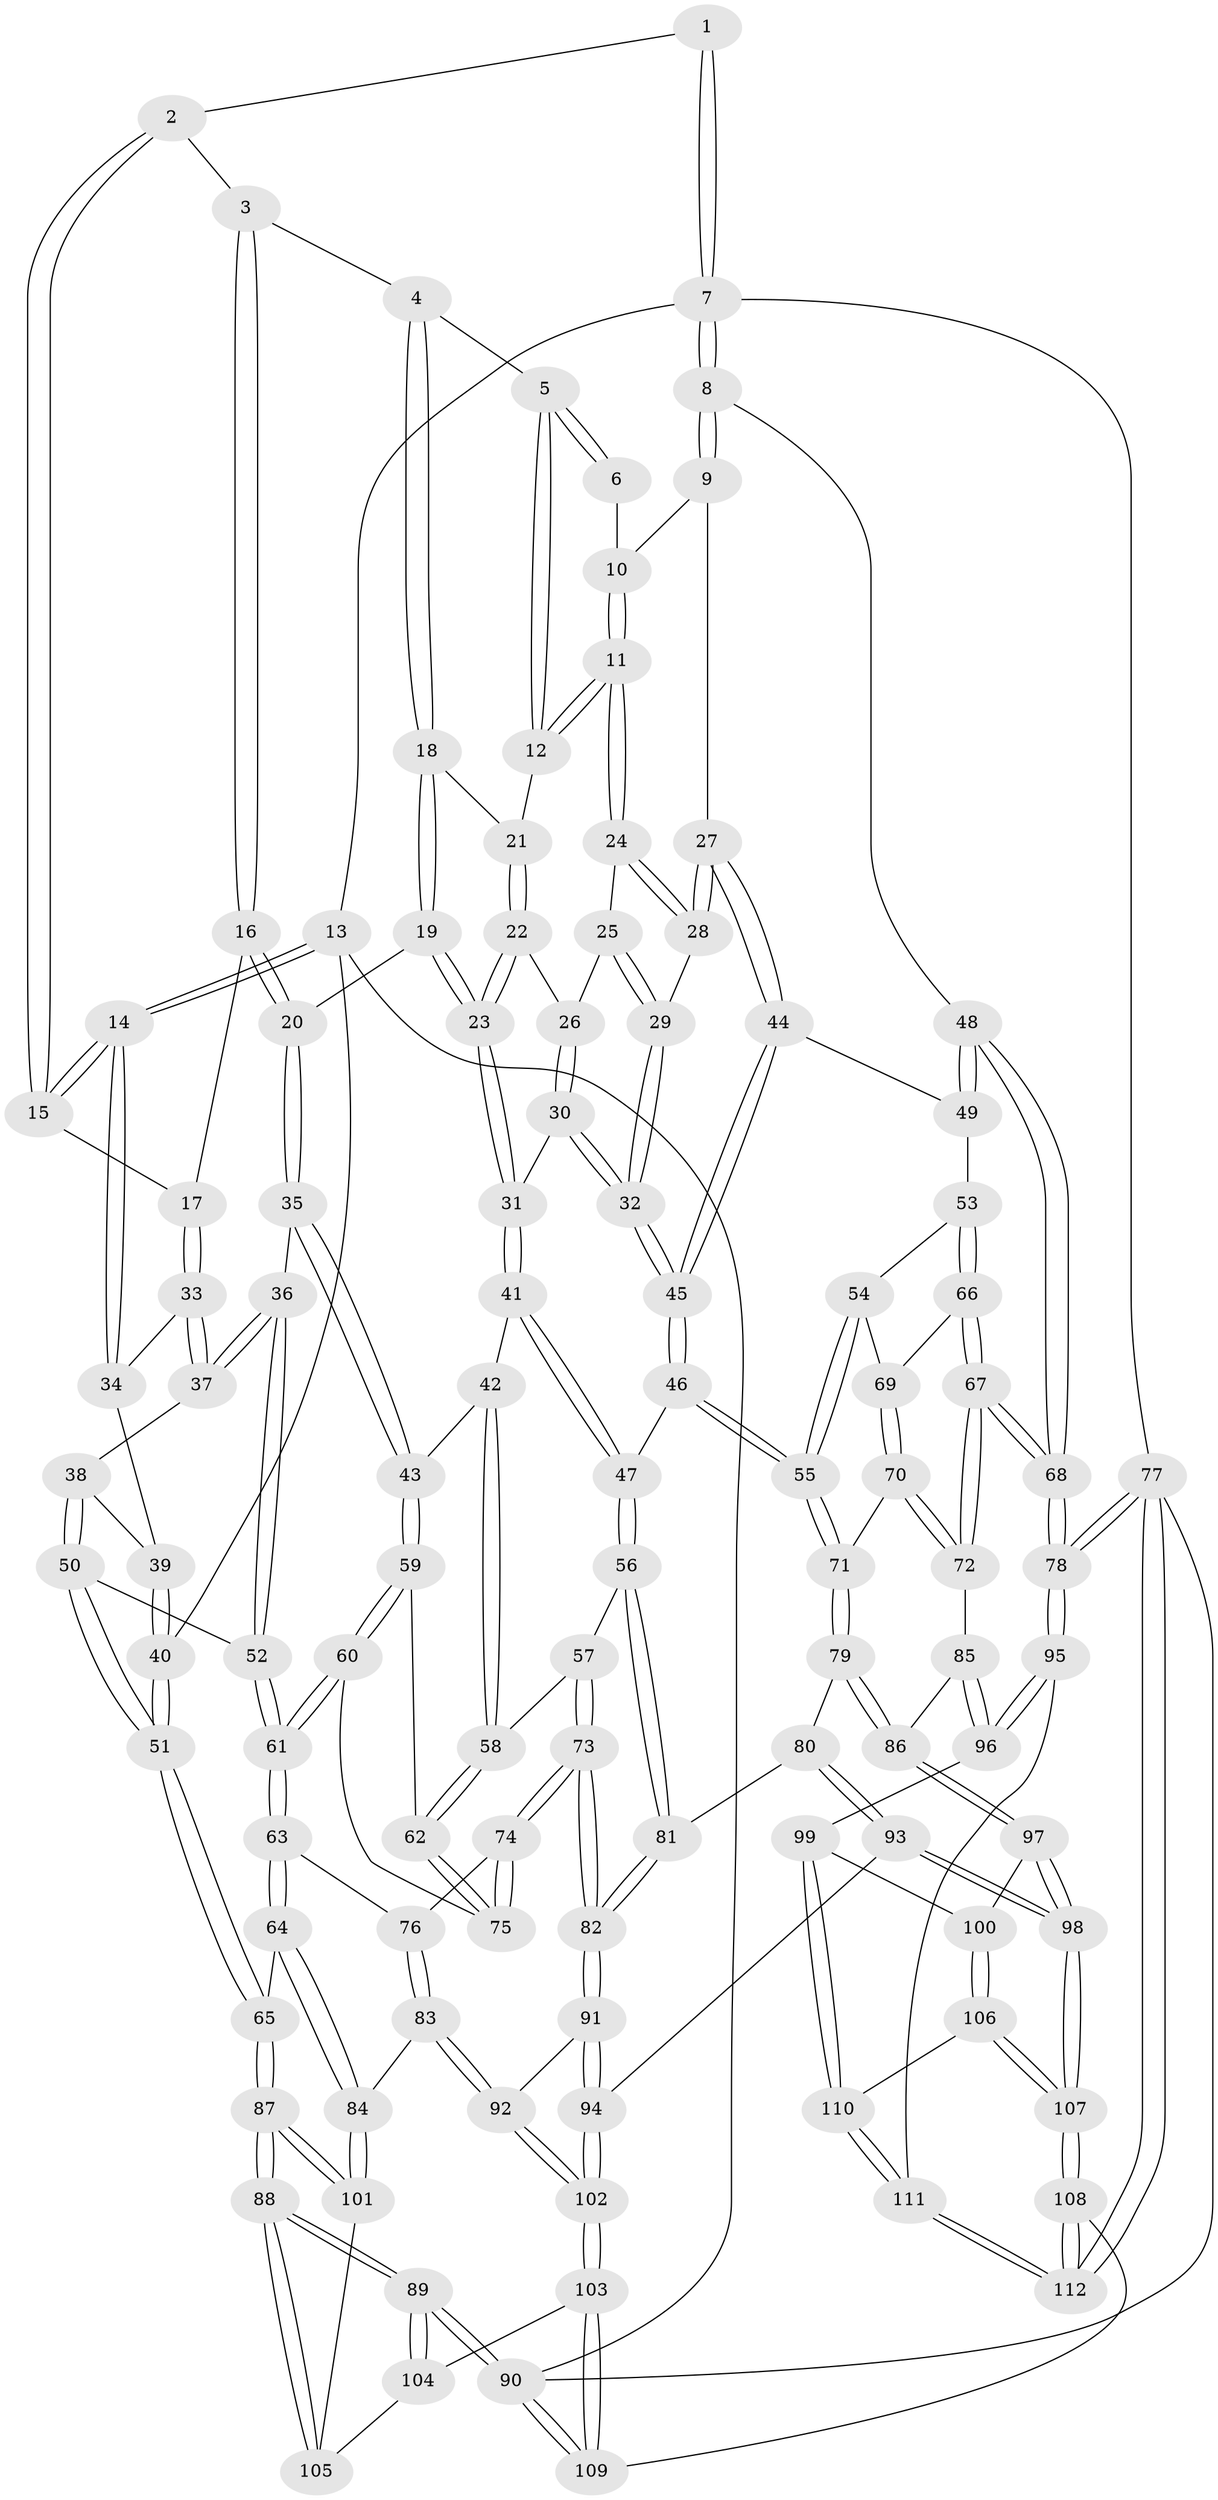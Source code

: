 // Generated by graph-tools (version 1.1) at 2025/38/03/09/25 02:38:51]
// undirected, 112 vertices, 277 edges
graph export_dot {
graph [start="1"]
  node [color=gray90,style=filled];
  1 [pos="+0.765772495827393+0"];
  2 [pos="+0.4291862616077894+0"];
  3 [pos="+0.43593546022311525+0"];
  4 [pos="+0.5261084165516726+0.10936477511821519"];
  5 [pos="+0.7454614441591393+0.08168605165144939"];
  6 [pos="+0.7575397681217332+0.04084721054215847"];
  7 [pos="+1+0"];
  8 [pos="+1+0"];
  9 [pos="+0.9988837606027764+0.14507270482654236"];
  10 [pos="+0.8749261412935264+0.12654420499875785"];
  11 [pos="+0.7496261812463162+0.1983868053522243"];
  12 [pos="+0.7376084832506051+0.16213079683225087"];
  13 [pos="+0+0"];
  14 [pos="+0+0"];
  15 [pos="+0+0"];
  16 [pos="+0.3114272719713157+0.21888018887465663"];
  17 [pos="+0.2531675172931592+0.2145408759249151"];
  18 [pos="+0.5267997152400375+0.11109420997764427"];
  19 [pos="+0.46649820096210276+0.2876082741528919"];
  20 [pos="+0.3383524432343955+0.2659676774976963"];
  21 [pos="+0.5582884305245894+0.1382308477573924"];
  22 [pos="+0.6093697997524615+0.24265205654768918"];
  23 [pos="+0.47895801970745444+0.3017011808936417"];
  24 [pos="+0.7507607028708441+0.20813238116601535"];
  25 [pos="+0.6380786043984076+0.25064311795964683"];
  26 [pos="+0.6216835796185325+0.25127603032316514"];
  27 [pos="+0.849173535817561+0.290716174277464"];
  28 [pos="+0.7763273017666402+0.24173777739879748"];
  29 [pos="+0.6866083682579761+0.3392880451773878"];
  30 [pos="+0.6012875225868709+0.34185681096888904"];
  31 [pos="+0.48703371537154844+0.3216041806989361"];
  32 [pos="+0.6591429371336871+0.42333749964309814"];
  33 [pos="+0.16227448201124361+0.2697620361829479"];
  34 [pos="+0.06818168360743669+0.21660667851632948"];
  35 [pos="+0.3086594446249721+0.38026480779927574"];
  36 [pos="+0.2353761855157026+0.3882336737926207"];
  37 [pos="+0.16146201597662999+0.28294462452309377"];
  38 [pos="+0.10887072047836638+0.3603466353000563"];
  39 [pos="+0.044325925055277604+0.3284204461111423"];
  40 [pos="+0+0.4395945558855465"];
  41 [pos="+0.478475425695698+0.3991417586592401"];
  42 [pos="+0.4572409095310622+0.4075745182903809"];
  43 [pos="+0.32693251257188727+0.40924829085019504"];
  44 [pos="+0.8560768504290932+0.32723022450388994"];
  45 [pos="+0.6626837247699469+0.43982558549979994"];
  46 [pos="+0.6510646115535653+0.49170773202438567"];
  47 [pos="+0.5675972226878917+0.49168883996575014"];
  48 [pos="+1+0.35120703027635114"];
  49 [pos="+0.8637595758230296+0.33799250045336865"];
  50 [pos="+0.11548528604733908+0.4090388524256243"];
  51 [pos="+0+0.517644362160545"];
  52 [pos="+0.16604557981562026+0.44422620258400736"];
  53 [pos="+0.884940516696317+0.44223991340073165"];
  54 [pos="+0.7935456886072995+0.4903303587316901"];
  55 [pos="+0.6556795766510011+0.49762821573584815"];
  56 [pos="+0.48788668642921357+0.5549389503541962"];
  57 [pos="+0.44090239082551796+0.5371636283691836"];
  58 [pos="+0.40602237568531635+0.5211096794747025"];
  59 [pos="+0.32700635908217274+0.41194968158851986"];
  60 [pos="+0.18530600236400543+0.5237571775466587"];
  61 [pos="+0.173186528067997+0.5252465069691518"];
  62 [pos="+0.3423525252943492+0.5183477864588611"];
  63 [pos="+0.15390787274115933+0.5603749687081659"];
  64 [pos="+0+0.5886317962009323"];
  65 [pos="+0+0.5661546497208394"];
  66 [pos="+0.9357566108176061+0.489052348374688"];
  67 [pos="+1+0.5788544378536185"];
  68 [pos="+1+0.5857028010461898"];
  69 [pos="+0.8230094089041923+0.5582698880338203"];
  70 [pos="+0.8221703324565928+0.5918298883999179"];
  71 [pos="+0.674470789775953+0.5804062044630831"];
  72 [pos="+0.8930598133707772+0.6594046331954686"];
  73 [pos="+0.3411961173437587+0.6849837638268336"];
  74 [pos="+0.32343225684829463+0.6543775856099415"];
  75 [pos="+0.33842058760271915+0.5234546702457918"];
  76 [pos="+0.18946053822098677+0.6130272116070515"];
  77 [pos="+1+1"];
  78 [pos="+1+1"];
  79 [pos="+0.6658592875533745+0.6850799028387271"];
  80 [pos="+0.48688975608757934+0.6784729041007787"];
  81 [pos="+0.4755968626729316+0.6698626382113559"];
  82 [pos="+0.3436979566046979+0.6896878267029953"];
  83 [pos="+0.1547913830129585+0.7523232384513299"];
  84 [pos="+0.14704631307964972+0.7573908520942423"];
  85 [pos="+0.8789573775233219+0.6771111651276653"];
  86 [pos="+0.6778473133272906+0.7068276286483652"];
  87 [pos="+0+0.6883072844310688"];
  88 [pos="+0+0.8351673720928006"];
  89 [pos="+0+0.9984548101488419"];
  90 [pos="+0+1"];
  91 [pos="+0.33696018309997133+0.7085767007287164"];
  92 [pos="+0.30455818092883663+0.7545168054695088"];
  93 [pos="+0.4986003459917173+0.8224927898476917"];
  94 [pos="+0.46605720353495517+0.8380819911234862"];
  95 [pos="+0.9154035438073789+0.8782865221549752"];
  96 [pos="+0.8761973376642087+0.8443960285075114"];
  97 [pos="+0.6781943673167276+0.7495713207912624"];
  98 [pos="+0.5932515876449878+0.851482854030483"];
  99 [pos="+0.8104682720562452+0.8420236336693295"];
  100 [pos="+0.6942541802592095+0.7639967467829347"];
  101 [pos="+0.1409132003091695+0.7679182098812082"];
  102 [pos="+0.3185526900461436+1"];
  103 [pos="+0.2900404890057416+1"];
  104 [pos="+0.13838489158902326+0.8492798189675388"];
  105 [pos="+0.13468590657357038+0.7951172456587555"];
  106 [pos="+0.7199246595762135+0.9323815578046529"];
  107 [pos="+0.6112301612285109+0.9593431525992887"];
  108 [pos="+0.5292606589409837+1"];
  109 [pos="+0.2906581933387719+1"];
  110 [pos="+0.7366036528376472+0.9325984851132343"];
  111 [pos="+0.7942389914227274+0.9997298005512814"];
  112 [pos="+0.7924232678243285+1"];
  1 -- 2;
  1 -- 7;
  1 -- 7;
  2 -- 3;
  2 -- 15;
  2 -- 15;
  3 -- 4;
  3 -- 16;
  3 -- 16;
  4 -- 5;
  4 -- 18;
  4 -- 18;
  5 -- 6;
  5 -- 6;
  5 -- 12;
  5 -- 12;
  6 -- 10;
  7 -- 8;
  7 -- 8;
  7 -- 13;
  7 -- 77;
  8 -- 9;
  8 -- 9;
  8 -- 48;
  9 -- 10;
  9 -- 27;
  10 -- 11;
  10 -- 11;
  11 -- 12;
  11 -- 12;
  11 -- 24;
  11 -- 24;
  12 -- 21;
  13 -- 14;
  13 -- 14;
  13 -- 40;
  13 -- 90;
  14 -- 15;
  14 -- 15;
  14 -- 34;
  14 -- 34;
  15 -- 17;
  16 -- 17;
  16 -- 20;
  16 -- 20;
  17 -- 33;
  17 -- 33;
  18 -- 19;
  18 -- 19;
  18 -- 21;
  19 -- 20;
  19 -- 23;
  19 -- 23;
  20 -- 35;
  20 -- 35;
  21 -- 22;
  21 -- 22;
  22 -- 23;
  22 -- 23;
  22 -- 26;
  23 -- 31;
  23 -- 31;
  24 -- 25;
  24 -- 28;
  24 -- 28;
  25 -- 26;
  25 -- 29;
  25 -- 29;
  26 -- 30;
  26 -- 30;
  27 -- 28;
  27 -- 28;
  27 -- 44;
  27 -- 44;
  28 -- 29;
  29 -- 32;
  29 -- 32;
  30 -- 31;
  30 -- 32;
  30 -- 32;
  31 -- 41;
  31 -- 41;
  32 -- 45;
  32 -- 45;
  33 -- 34;
  33 -- 37;
  33 -- 37;
  34 -- 39;
  35 -- 36;
  35 -- 43;
  35 -- 43;
  36 -- 37;
  36 -- 37;
  36 -- 52;
  36 -- 52;
  37 -- 38;
  38 -- 39;
  38 -- 50;
  38 -- 50;
  39 -- 40;
  39 -- 40;
  40 -- 51;
  40 -- 51;
  41 -- 42;
  41 -- 47;
  41 -- 47;
  42 -- 43;
  42 -- 58;
  42 -- 58;
  43 -- 59;
  43 -- 59;
  44 -- 45;
  44 -- 45;
  44 -- 49;
  45 -- 46;
  45 -- 46;
  46 -- 47;
  46 -- 55;
  46 -- 55;
  47 -- 56;
  47 -- 56;
  48 -- 49;
  48 -- 49;
  48 -- 68;
  48 -- 68;
  49 -- 53;
  50 -- 51;
  50 -- 51;
  50 -- 52;
  51 -- 65;
  51 -- 65;
  52 -- 61;
  52 -- 61;
  53 -- 54;
  53 -- 66;
  53 -- 66;
  54 -- 55;
  54 -- 55;
  54 -- 69;
  55 -- 71;
  55 -- 71;
  56 -- 57;
  56 -- 81;
  56 -- 81;
  57 -- 58;
  57 -- 73;
  57 -- 73;
  58 -- 62;
  58 -- 62;
  59 -- 60;
  59 -- 60;
  59 -- 62;
  60 -- 61;
  60 -- 61;
  60 -- 75;
  61 -- 63;
  61 -- 63;
  62 -- 75;
  62 -- 75;
  63 -- 64;
  63 -- 64;
  63 -- 76;
  64 -- 65;
  64 -- 84;
  64 -- 84;
  65 -- 87;
  65 -- 87;
  66 -- 67;
  66 -- 67;
  66 -- 69;
  67 -- 68;
  67 -- 68;
  67 -- 72;
  67 -- 72;
  68 -- 78;
  68 -- 78;
  69 -- 70;
  69 -- 70;
  70 -- 71;
  70 -- 72;
  70 -- 72;
  71 -- 79;
  71 -- 79;
  72 -- 85;
  73 -- 74;
  73 -- 74;
  73 -- 82;
  73 -- 82;
  74 -- 75;
  74 -- 75;
  74 -- 76;
  76 -- 83;
  76 -- 83;
  77 -- 78;
  77 -- 78;
  77 -- 112;
  77 -- 112;
  77 -- 90;
  78 -- 95;
  78 -- 95;
  79 -- 80;
  79 -- 86;
  79 -- 86;
  80 -- 81;
  80 -- 93;
  80 -- 93;
  81 -- 82;
  81 -- 82;
  82 -- 91;
  82 -- 91;
  83 -- 84;
  83 -- 92;
  83 -- 92;
  84 -- 101;
  84 -- 101;
  85 -- 86;
  85 -- 96;
  85 -- 96;
  86 -- 97;
  86 -- 97;
  87 -- 88;
  87 -- 88;
  87 -- 101;
  87 -- 101;
  88 -- 89;
  88 -- 89;
  88 -- 105;
  88 -- 105;
  89 -- 90;
  89 -- 90;
  89 -- 104;
  89 -- 104;
  90 -- 109;
  90 -- 109;
  91 -- 92;
  91 -- 94;
  91 -- 94;
  92 -- 102;
  92 -- 102;
  93 -- 94;
  93 -- 98;
  93 -- 98;
  94 -- 102;
  94 -- 102;
  95 -- 96;
  95 -- 96;
  95 -- 111;
  96 -- 99;
  97 -- 98;
  97 -- 98;
  97 -- 100;
  98 -- 107;
  98 -- 107;
  99 -- 100;
  99 -- 110;
  99 -- 110;
  100 -- 106;
  100 -- 106;
  101 -- 105;
  102 -- 103;
  102 -- 103;
  103 -- 104;
  103 -- 109;
  103 -- 109;
  104 -- 105;
  106 -- 107;
  106 -- 107;
  106 -- 110;
  107 -- 108;
  107 -- 108;
  108 -- 109;
  108 -- 112;
  108 -- 112;
  110 -- 111;
  110 -- 111;
  111 -- 112;
  111 -- 112;
}

